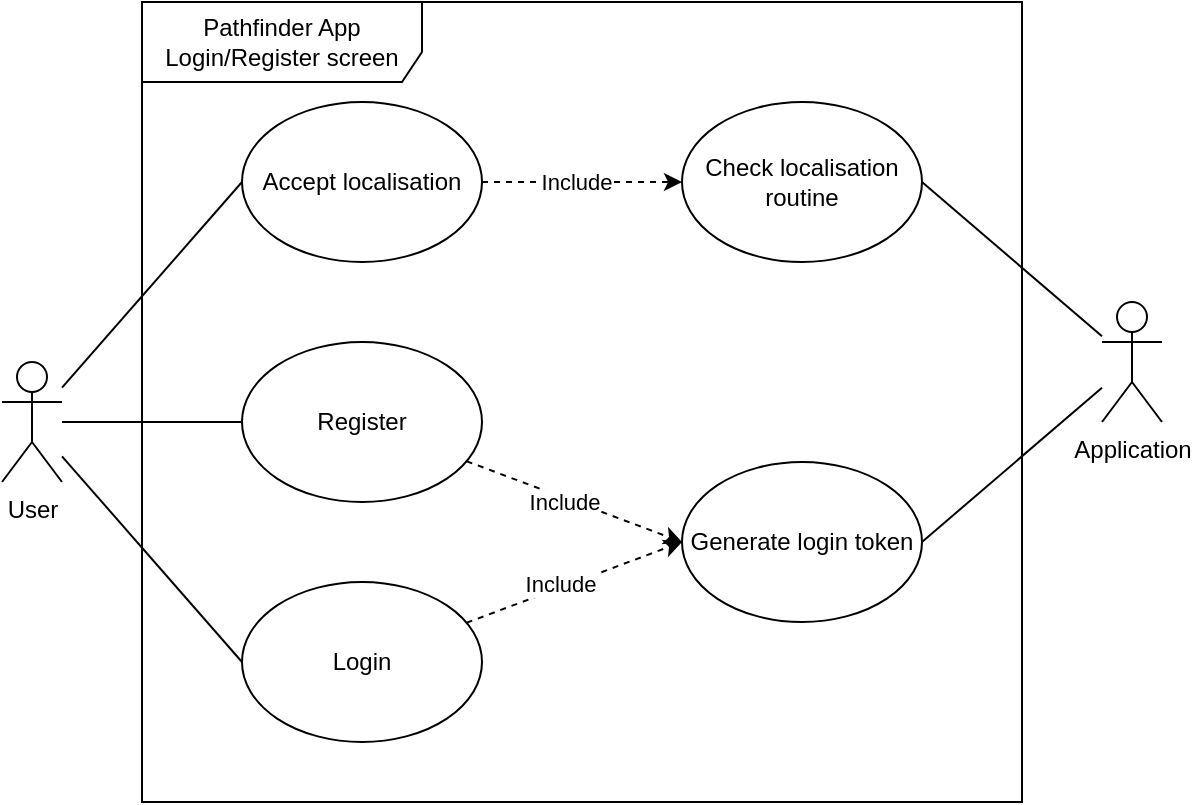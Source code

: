 <mxfile version="20.3.0" type="device"><diagram id="L27aMakXQorgfF5x_Aj3" name="Page-1"><mxGraphModel dx="2591" dy="857" grid="1" gridSize="10" guides="1" tooltips="1" connect="1" arrows="1" fold="1" page="1" pageScale="1" pageWidth="1169" pageHeight="1654" math="0" shadow="0"><root><mxCell id="0"/><mxCell id="1" parent="0"/><mxCell id="zrVB8njLT46LpM_7rnXt-2" value="Pathfinder App&lt;br&gt;Login/Register screen" style="shape=umlFrame;whiteSpace=wrap;html=1;width=140;height=40;" vertex="1" parent="1"><mxGeometry x="-960" y="30" width="440" height="400" as="geometry"/></mxCell><mxCell id="zrVB8njLT46LpM_7rnXt-6" style="rounded=0;orthogonalLoop=1;jettySize=auto;html=1;entryX=0;entryY=0.5;entryDx=0;entryDy=0;endArrow=none;endFill=0;" edge="1" parent="1" source="6do9alkAV-jC3ppt4xA5-1" target="zrVB8njLT46LpM_7rnXt-5"><mxGeometry relative="1" as="geometry"/></mxCell><mxCell id="zrVB8njLT46LpM_7rnXt-7" style="edgeStyle=none;rounded=0;orthogonalLoop=1;jettySize=auto;html=1;entryX=0;entryY=0.5;entryDx=0;entryDy=0;endArrow=none;endFill=0;" edge="1" parent="1" source="6do9alkAV-jC3ppt4xA5-1" target="zrVB8njLT46LpM_7rnXt-4"><mxGeometry relative="1" as="geometry"/></mxCell><mxCell id="zrVB8njLT46LpM_7rnXt-8" style="edgeStyle=none;rounded=0;orthogonalLoop=1;jettySize=auto;html=1;entryX=0;entryY=0.5;entryDx=0;entryDy=0;endArrow=none;endFill=0;" edge="1" parent="1" source="6do9alkAV-jC3ppt4xA5-1" target="6do9alkAV-jC3ppt4xA5-17"><mxGeometry relative="1" as="geometry"/></mxCell><mxCell id="6do9alkAV-jC3ppt4xA5-1" value="User" style="shape=umlActor;verticalLabelPosition=bottom;verticalAlign=top;html=1;outlineConnect=0;" parent="1" vertex="1"><mxGeometry x="-1030" y="210" width="30" height="60" as="geometry"/></mxCell><mxCell id="zrVB8njLT46LpM_7rnXt-9" style="edgeStyle=none;rounded=0;orthogonalLoop=1;jettySize=auto;html=1;entryX=1;entryY=0.5;entryDx=0;entryDy=0;endArrow=none;endFill=0;" edge="1" parent="1" source="6do9alkAV-jC3ppt4xA5-14" target="6do9alkAV-jC3ppt4xA5-15"><mxGeometry relative="1" as="geometry"/></mxCell><mxCell id="zrVB8njLT46LpM_7rnXt-18" style="edgeStyle=none;rounded=0;orthogonalLoop=1;jettySize=auto;html=1;entryX=1;entryY=0.5;entryDx=0;entryDy=0;endArrow=none;endFill=0;" edge="1" parent="1" source="6do9alkAV-jC3ppt4xA5-14" target="zrVB8njLT46LpM_7rnXt-10"><mxGeometry relative="1" as="geometry"/></mxCell><mxCell id="6do9alkAV-jC3ppt4xA5-14" value="Application" style="shape=umlActor;verticalLabelPosition=bottom;verticalAlign=top;html=1;outlineConnect=0;fillColor=none;" parent="1" vertex="1"><mxGeometry x="-480" y="180" width="30" height="60" as="geometry"/></mxCell><mxCell id="6do9alkAV-jC3ppt4xA5-15" value="Check localisation routine" style="ellipse;whiteSpace=wrap;html=1;fillColor=none;" parent="1" vertex="1"><mxGeometry x="-690" y="80" width="120" height="80" as="geometry"/></mxCell><mxCell id="6do9alkAV-jC3ppt4xA5-17" value="Accept localisation" style="ellipse;whiteSpace=wrap;html=1;fillColor=none;" parent="1" vertex="1"><mxGeometry x="-910" y="80" width="120" height="80" as="geometry"/></mxCell><mxCell id="6do9alkAV-jC3ppt4xA5-19" value="" style="endArrow=classic;html=1;rounded=0;entryX=0;entryY=0.5;entryDx=0;entryDy=0;exitX=1;exitY=0.5;exitDx=0;exitDy=0;dashed=1;" parent="1" source="6do9alkAV-jC3ppt4xA5-17" target="6do9alkAV-jC3ppt4xA5-15" edge="1"><mxGeometry width="50" height="50" relative="1" as="geometry"><mxPoint x="-580" y="240" as="sourcePoint"/><mxPoint x="-530" y="190" as="targetPoint"/></mxGeometry></mxCell><mxCell id="6do9alkAV-jC3ppt4xA5-20" value="Include" style="edgeLabel;html=1;align=center;verticalAlign=middle;resizable=0;points=[];" parent="6do9alkAV-jC3ppt4xA5-19" vertex="1" connectable="0"><mxGeometry x="0.197" y="1" relative="1" as="geometry"><mxPoint x="-13" y="1" as="offset"/></mxGeometry></mxCell><mxCell id="zrVB8njLT46LpM_7rnXt-15" style="edgeStyle=none;rounded=0;orthogonalLoop=1;jettySize=auto;html=1;entryX=0;entryY=0.5;entryDx=0;entryDy=0;dashed=1;endArrow=classic;endFill=1;" edge="1" parent="1" source="zrVB8njLT46LpM_7rnXt-4" target="zrVB8njLT46LpM_7rnXt-10"><mxGeometry relative="1" as="geometry"/></mxCell><mxCell id="zrVB8njLT46LpM_7rnXt-16" value="Include" style="edgeLabel;html=1;align=center;verticalAlign=middle;resizable=0;points=[];" vertex="1" connectable="0" parent="zrVB8njLT46LpM_7rnXt-15"><mxGeometry x="-0.26" relative="1" as="geometry"><mxPoint x="7" y="-5" as="offset"/></mxGeometry></mxCell><mxCell id="zrVB8njLT46LpM_7rnXt-4" value="Login" style="ellipse;whiteSpace=wrap;html=1;fillColor=none;" vertex="1" parent="1"><mxGeometry x="-910" y="320" width="120" height="80" as="geometry"/></mxCell><mxCell id="zrVB8njLT46LpM_7rnXt-13" style="edgeStyle=none;rounded=0;orthogonalLoop=1;jettySize=auto;html=1;entryX=0;entryY=0.5;entryDx=0;entryDy=0;endArrow=classic;endFill=1;dashed=1;" edge="1" parent="1" source="zrVB8njLT46LpM_7rnXt-5" target="zrVB8njLT46LpM_7rnXt-10"><mxGeometry relative="1" as="geometry"/></mxCell><mxCell id="zrVB8njLT46LpM_7rnXt-14" value="Include" style="edgeLabel;html=1;align=center;verticalAlign=middle;resizable=0;points=[];" vertex="1" connectable="0" parent="zrVB8njLT46LpM_7rnXt-13"><mxGeometry x="-0.333" y="-2" relative="1" as="geometry"><mxPoint x="13" y="5" as="offset"/></mxGeometry></mxCell><mxCell id="zrVB8njLT46LpM_7rnXt-5" value="Register&lt;span style=&quot;color: rgba(0, 0, 0, 0); font-family: monospace; font-size: 0px; text-align: start;&quot;&gt;%3CmxGraphModel%3E%3Croot%3E%3CmxCell%20id%3D%220%22%2F%3E%3CmxCell%20id%3D%221%22%20parent%3D%220%22%2F%3E%3CmxCell%20id%3D%222%22%20value%3D%22Accept%20localisation%22%20style%3D%22ellipse%3BwhiteSpace%3Dwrap%3Bhtml%3D1%3BfillColor%3Dnone%3B%22%20vertex%3D%221%22%20parent%3D%221%22%3E%3CmxGeometry%20x%3D%22-920%22%20y%3D%2280%22%20width%3D%22120%22%20height%3D%2280%22%20as%3D%22geometry%22%2F%3E%3C%2FmxCell%3E%3C%2Froot%3E%3C%2FmxGraphModel%3E&lt;/span&gt;" style="ellipse;whiteSpace=wrap;html=1;fillColor=none;" vertex="1" parent="1"><mxGeometry x="-910" y="200" width="120" height="80" as="geometry"/></mxCell><mxCell id="zrVB8njLT46LpM_7rnXt-10" value="Generate login token" style="ellipse;whiteSpace=wrap;html=1;fillColor=none;" vertex="1" parent="1"><mxGeometry x="-690" y="260" width="120" height="80" as="geometry"/></mxCell></root></mxGraphModel></diagram></mxfile>